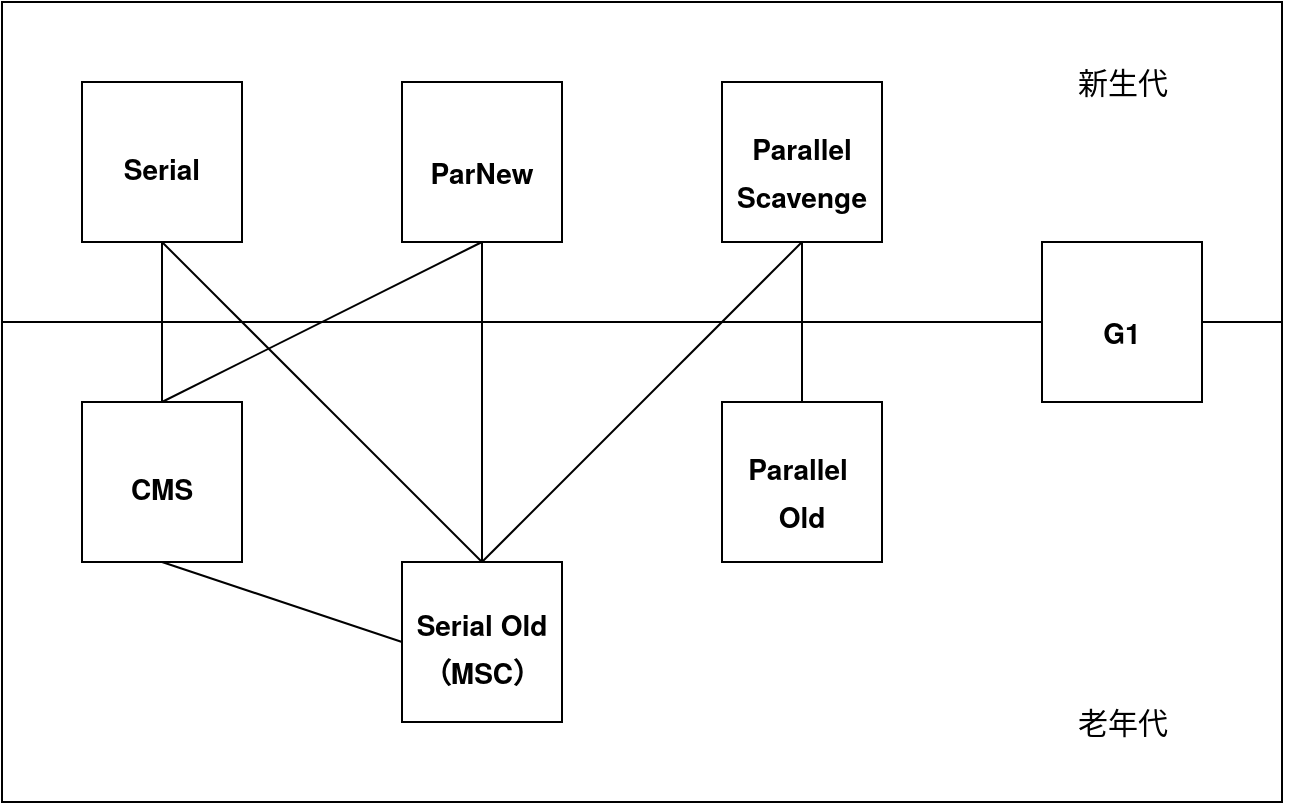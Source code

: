 <mxfile version="15.4.1" type="github"><diagram id="IbEJ1D551MVXqkJzMIXQ" name="Page-1"><mxGraphModel dx="1038" dy="1716" grid="1" gridSize="10" guides="1" tooltips="1" connect="1" arrows="1" fold="1" page="1" pageScale="1" pageWidth="827" pageHeight="1169" math="0" shadow="0"><root><mxCell id="0"/><mxCell id="1" parent="0"/><mxCell id="F9FG4eQkzShsE74ImcSE-19" value="" style="rounded=0;whiteSpace=wrap;html=1;fillColor=none;" vertex="1" parent="1"><mxGeometry x="40" y="-200" width="640" height="160" as="geometry"/></mxCell><mxCell id="F9FG4eQkzShsE74ImcSE-20" style="edgeStyle=none;shape=link;rounded=0;orthogonalLoop=1;jettySize=auto;html=1;exitX=0.5;exitY=1;exitDx=0;exitDy=0;endArrow=none;endFill=0;" edge="1" parent="1" source="F9FG4eQkzShsE74ImcSE-19" target="F9FG4eQkzShsE74ImcSE-19"><mxGeometry relative="1" as="geometry"/></mxCell><mxCell id="F9FG4eQkzShsE74ImcSE-17" value="" style="group" vertex="1" connectable="0" parent="1"><mxGeometry x="80" y="-160" width="610" height="360" as="geometry"/></mxCell><mxCell id="F9FG4eQkzShsE74ImcSE-22" value="" style="rounded=0;whiteSpace=wrap;html=1;fillColor=none;" vertex="1" parent="F9FG4eQkzShsE74ImcSE-17"><mxGeometry x="-40" y="120" width="640" height="240" as="geometry"/></mxCell><mxCell id="F9FG4eQkzShsE74ImcSE-1" value="&lt;h3 id=&quot;Serial%E6%94%B6%E9%9B%86%E5%99%A8&quot; style=&quot;margin: 12px 0px 8px ; padding: 0px ; font-size: 14px ; box-sizing: border-box ; list-style: inherit ; line-height: 24px ; font-family: &amp;#34;pingfang sc&amp;#34; , &amp;#34;helvetica neue&amp;#34; , &amp;#34;arial&amp;#34; , &amp;#34;hiragino sans gb&amp;#34; , &amp;#34;microsoft yahei ui&amp;#34; , &amp;#34;microsoft yahei&amp;#34; , &amp;#34;simsun&amp;#34; , sans-serif ; background-color: rgb(255 , 255 , 255)&quot;&gt;Serial&lt;/h3&gt;" style="whiteSpace=wrap;html=1;aspect=fixed;" vertex="1" parent="F9FG4eQkzShsE74ImcSE-17"><mxGeometry width="80" height="80" as="geometry"/></mxCell><mxCell id="F9FG4eQkzShsE74ImcSE-2" value="&lt;h3 id=&quot;ParNew-%E6%94%B6%E9%9B%86%E5%99%A8&quot; style=&quot;margin: 16px 0px 8px ; padding: 0px ; font-size: 14px ; box-sizing: border-box ; list-style: inherit ; line-height: 24px ; font-family: &amp;#34;pingfang sc&amp;#34; , &amp;#34;helvetica neue&amp;#34; , &amp;#34;arial&amp;#34; , &amp;#34;hiragino sans gb&amp;#34; , &amp;#34;microsoft yahei ui&amp;#34; , &amp;#34;microsoft yahei&amp;#34; , &amp;#34;simsun&amp;#34; , sans-serif ; background-color: rgb(255 , 255 , 255)&quot;&gt;ParNew &lt;/h3&gt;" style="whiteSpace=wrap;html=1;aspect=fixed;" vertex="1" parent="F9FG4eQkzShsE74ImcSE-17"><mxGeometry x="160" width="80" height="80" as="geometry"/></mxCell><mxCell id="F9FG4eQkzShsE74ImcSE-14" style="edgeStyle=none;rounded=0;orthogonalLoop=1;jettySize=auto;html=1;exitX=0.5;exitY=1;exitDx=0;exitDy=0;endArrow=none;endFill=0;" edge="1" parent="F9FG4eQkzShsE74ImcSE-17" source="F9FG4eQkzShsE74ImcSE-3"><mxGeometry relative="1" as="geometry"><mxPoint x="200" y="240" as="targetPoint"/></mxGeometry></mxCell><mxCell id="F9FG4eQkzShsE74ImcSE-3" value="&lt;h3 id=&quot;Parallel-Scavenge-%E6%94%B6%E9%9B%86%E5%99%A8&quot; style=&quot;margin: 16px 0px 8px ; padding: 0px ; font-size: 14px ; box-sizing: border-box ; list-style: inherit ; line-height: 24px ; font-family: &amp;#34;pingfang sc&amp;#34; , &amp;#34;helvetica neue&amp;#34; , &amp;#34;arial&amp;#34; , &amp;#34;hiragino sans gb&amp;#34; , &amp;#34;microsoft yahei ui&amp;#34; , &amp;#34;microsoft yahei&amp;#34; , &amp;#34;simsun&amp;#34; , sans-serif ; background-color: rgb(255 , 255 , 255)&quot;&gt;Parallel Scavenge &lt;/h3&gt;" style="whiteSpace=wrap;html=1;aspect=fixed;" vertex="1" parent="F9FG4eQkzShsE74ImcSE-17"><mxGeometry x="320" width="80" height="80" as="geometry"/></mxCell><mxCell id="F9FG4eQkzShsE74ImcSE-4" value="&lt;h3 id=&quot;Serial%E6%94%B6%E9%9B%86%E5%99%A8&quot; style=&quot;margin: 12px 0px 8px ; padding: 0px ; font-size: 14px ; box-sizing: border-box ; list-style: inherit ; line-height: 24px ; font-family: &amp;#34;pingfang sc&amp;#34; , &amp;#34;helvetica neue&amp;#34; , &amp;#34;arial&amp;#34; , &amp;#34;hiragino sans gb&amp;#34; , &amp;#34;microsoft yahei ui&amp;#34; , &amp;#34;microsoft yahei&amp;#34; , &amp;#34;simsun&amp;#34; , sans-serif ; background-color: rgb(255 , 255 , 255)&quot;&gt;CMS&lt;/h3&gt;" style="whiteSpace=wrap;html=1;aspect=fixed;" vertex="1" parent="F9FG4eQkzShsE74ImcSE-17"><mxGeometry y="160" width="80" height="80" as="geometry"/></mxCell><mxCell id="F9FG4eQkzShsE74ImcSE-7" style="edgeStyle=orthogonalEdgeStyle;rounded=0;orthogonalLoop=1;jettySize=auto;html=1;endArrow=none;endFill=0;" edge="1" parent="F9FG4eQkzShsE74ImcSE-17" source="F9FG4eQkzShsE74ImcSE-1" target="F9FG4eQkzShsE74ImcSE-4"><mxGeometry relative="1" as="geometry"/></mxCell><mxCell id="F9FG4eQkzShsE74ImcSE-8" style="rounded=0;orthogonalLoop=1;jettySize=auto;html=1;entryX=0.5;entryY=0;entryDx=0;entryDy=0;exitX=0.5;exitY=1;exitDx=0;exitDy=0;exitPerimeter=0;endArrow=none;endFill=0;" edge="1" parent="F9FG4eQkzShsE74ImcSE-17" source="F9FG4eQkzShsE74ImcSE-2" target="F9FG4eQkzShsE74ImcSE-4"><mxGeometry relative="1" as="geometry"/></mxCell><mxCell id="F9FG4eQkzShsE74ImcSE-5" value="&lt;h3 id=&quot;Parallel-Scavenge-%E6%94%B6%E9%9B%86%E5%99%A8&quot; style=&quot;margin: 16px 0px 8px ; padding: 0px ; font-size: 14px ; box-sizing: border-box ; list-style: inherit ; line-height: 24px ; font-family: &amp;#34;pingfang sc&amp;#34; , &amp;#34;helvetica neue&amp;#34; , &amp;#34;arial&amp;#34; , &amp;#34;hiragino sans gb&amp;#34; , &amp;#34;microsoft yahei ui&amp;#34; , &amp;#34;microsoft yahei&amp;#34; , &amp;#34;simsun&amp;#34; , sans-serif ; background-color: rgb(255 , 255 , 255)&quot;&gt;Parallel&amp;nbsp; Old&lt;/h3&gt;" style="whiteSpace=wrap;html=1;aspect=fixed;" vertex="1" parent="F9FG4eQkzShsE74ImcSE-17"><mxGeometry x="320" y="160" width="80" height="80" as="geometry"/></mxCell><mxCell id="F9FG4eQkzShsE74ImcSE-9" value="" style="edgeStyle=none;rounded=0;orthogonalLoop=1;jettySize=auto;html=1;endArrow=none;endFill=0;" edge="1" parent="F9FG4eQkzShsE74ImcSE-17" source="F9FG4eQkzShsE74ImcSE-3" target="F9FG4eQkzShsE74ImcSE-5"><mxGeometry relative="1" as="geometry"/></mxCell><mxCell id="F9FG4eQkzShsE74ImcSE-6" value="&lt;h3 id=&quot;Serial%E6%94%B6%E9%9B%86%E5%99%A8&quot; style=&quot;margin: 12px 0px 8px ; padding: 0px ; font-size: 14px ; box-sizing: border-box ; list-style: inherit ; line-height: 24px ; font-family: &amp;#34;pingfang sc&amp;#34; , &amp;#34;helvetica neue&amp;#34; , &amp;#34;arial&amp;#34; , &amp;#34;hiragino sans gb&amp;#34; , &amp;#34;microsoft yahei ui&amp;#34; , &amp;#34;microsoft yahei&amp;#34; , &amp;#34;simsun&amp;#34; , sans-serif ; background-color: rgb(255 , 255 , 255)&quot;&gt;Serial Old（MSC）&lt;/h3&gt;" style="whiteSpace=wrap;html=1;aspect=fixed;" vertex="1" parent="F9FG4eQkzShsE74ImcSE-17"><mxGeometry x="160" y="240" width="80" height="80" as="geometry"/></mxCell><mxCell id="F9FG4eQkzShsE74ImcSE-12" style="edgeStyle=none;rounded=0;orthogonalLoop=1;jettySize=auto;html=1;exitX=0.5;exitY=1;exitDx=0;exitDy=0;entryX=0.5;entryY=0;entryDx=0;entryDy=0;endArrow=none;endFill=0;" edge="1" parent="F9FG4eQkzShsE74ImcSE-17" source="F9FG4eQkzShsE74ImcSE-1" target="F9FG4eQkzShsE74ImcSE-6"><mxGeometry relative="1" as="geometry"/></mxCell><mxCell id="F9FG4eQkzShsE74ImcSE-13" style="edgeStyle=none;rounded=0;orthogonalLoop=1;jettySize=auto;html=1;endArrow=none;endFill=0;" edge="1" parent="F9FG4eQkzShsE74ImcSE-17" source="F9FG4eQkzShsE74ImcSE-2" target="F9FG4eQkzShsE74ImcSE-6"><mxGeometry relative="1" as="geometry"/></mxCell><mxCell id="F9FG4eQkzShsE74ImcSE-10" style="edgeStyle=none;rounded=0;orthogonalLoop=1;jettySize=auto;html=1;entryX=0;entryY=0.5;entryDx=0;entryDy=0;exitX=0.5;exitY=1;exitDx=0;exitDy=0;endArrow=none;endFill=0;" edge="1" parent="F9FG4eQkzShsE74ImcSE-17" source="F9FG4eQkzShsE74ImcSE-4" target="F9FG4eQkzShsE74ImcSE-6"><mxGeometry relative="1" as="geometry"/></mxCell><mxCell id="F9FG4eQkzShsE74ImcSE-15" value="&lt;h3 id=&quot;Parallel-Scavenge-%E6%94%B6%E9%9B%86%E5%99%A8&quot; style=&quot;margin: 16px 0px 8px ; padding: 0px ; font-size: 14px ; box-sizing: border-box ; list-style: inherit ; line-height: 24px ; font-family: &amp;#34;pingfang sc&amp;#34; , &amp;#34;helvetica neue&amp;#34; , &amp;#34;arial&amp;#34; , &amp;#34;hiragino sans gb&amp;#34; , &amp;#34;microsoft yahei ui&amp;#34; , &amp;#34;microsoft yahei&amp;#34; , &amp;#34;simsun&amp;#34; , sans-serif ; background-color: rgb(255 , 255 , 255)&quot;&gt;G1&lt;/h3&gt;" style="whiteSpace=wrap;html=1;aspect=fixed;" vertex="1" parent="F9FG4eQkzShsE74ImcSE-17"><mxGeometry x="480" y="80" width="80" height="80" as="geometry"/></mxCell><mxCell id="F9FG4eQkzShsE74ImcSE-24" value="&lt;font style=&quot;font-size: 15px&quot;&gt;老年代&lt;/font&gt;" style="text;html=1;align=center;verticalAlign=middle;resizable=0;points=[];autosize=1;strokeColor=none;fillColor=none;" vertex="1" parent="F9FG4eQkzShsE74ImcSE-17"><mxGeometry x="490" y="310" width="60" height="20" as="geometry"/></mxCell><mxCell id="F9FG4eQkzShsE74ImcSE-23" value="&lt;font style=&quot;font-size: 15px&quot;&gt;新生代&lt;/font&gt;" style="text;html=1;align=center;verticalAlign=middle;resizable=0;points=[];autosize=1;strokeColor=none;fillColor=none;" vertex="1" parent="1"><mxGeometry x="570" y="-170" width="60" height="20" as="geometry"/></mxCell></root></mxGraphModel></diagram></mxfile>